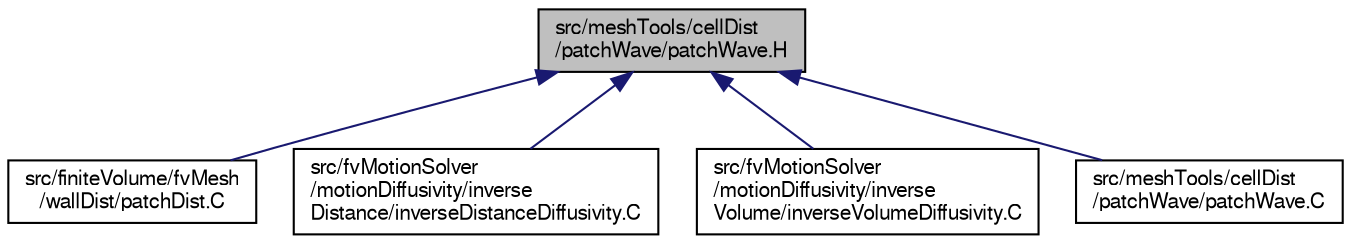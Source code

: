digraph "src/meshTools/cellDist/patchWave/patchWave.H"
{
  bgcolor="transparent";
  edge [fontname="FreeSans",fontsize="10",labelfontname="FreeSans",labelfontsize="10"];
  node [fontname="FreeSans",fontsize="10",shape=record];
  Node161 [label="src/meshTools/cellDist\l/patchWave/patchWave.H",height=0.2,width=0.4,color="black", fillcolor="grey75", style="filled", fontcolor="black"];
  Node161 -> Node162 [dir="back",color="midnightblue",fontsize="10",style="solid",fontname="FreeSans"];
  Node162 [label="src/finiteVolume/fvMesh\l/wallDist/patchDist.C",height=0.2,width=0.4,color="black",URL="$a03722.html"];
  Node161 -> Node163 [dir="back",color="midnightblue",fontsize="10",style="solid",fontname="FreeSans"];
  Node163 [label="src/fvMotionSolver\l/motionDiffusivity/inverse\lDistance/inverseDistanceDiffusivity.C",height=0.2,width=0.4,color="black",URL="$a04466.html"];
  Node161 -> Node164 [dir="back",color="midnightblue",fontsize="10",style="solid",fontname="FreeSans"];
  Node164 [label="src/fvMotionSolver\l/motionDiffusivity/inverse\lVolume/inverseVolumeDiffusivity.C",height=0.2,width=0.4,color="black",URL="$a04484.html"];
  Node161 -> Node165 [dir="back",color="midnightblue",fontsize="10",style="solid",fontname="FreeSans"];
  Node165 [label="src/meshTools/cellDist\l/patchWave/patchWave.C",height=0.2,width=0.4,color="black",URL="$a07442.html"];
}
